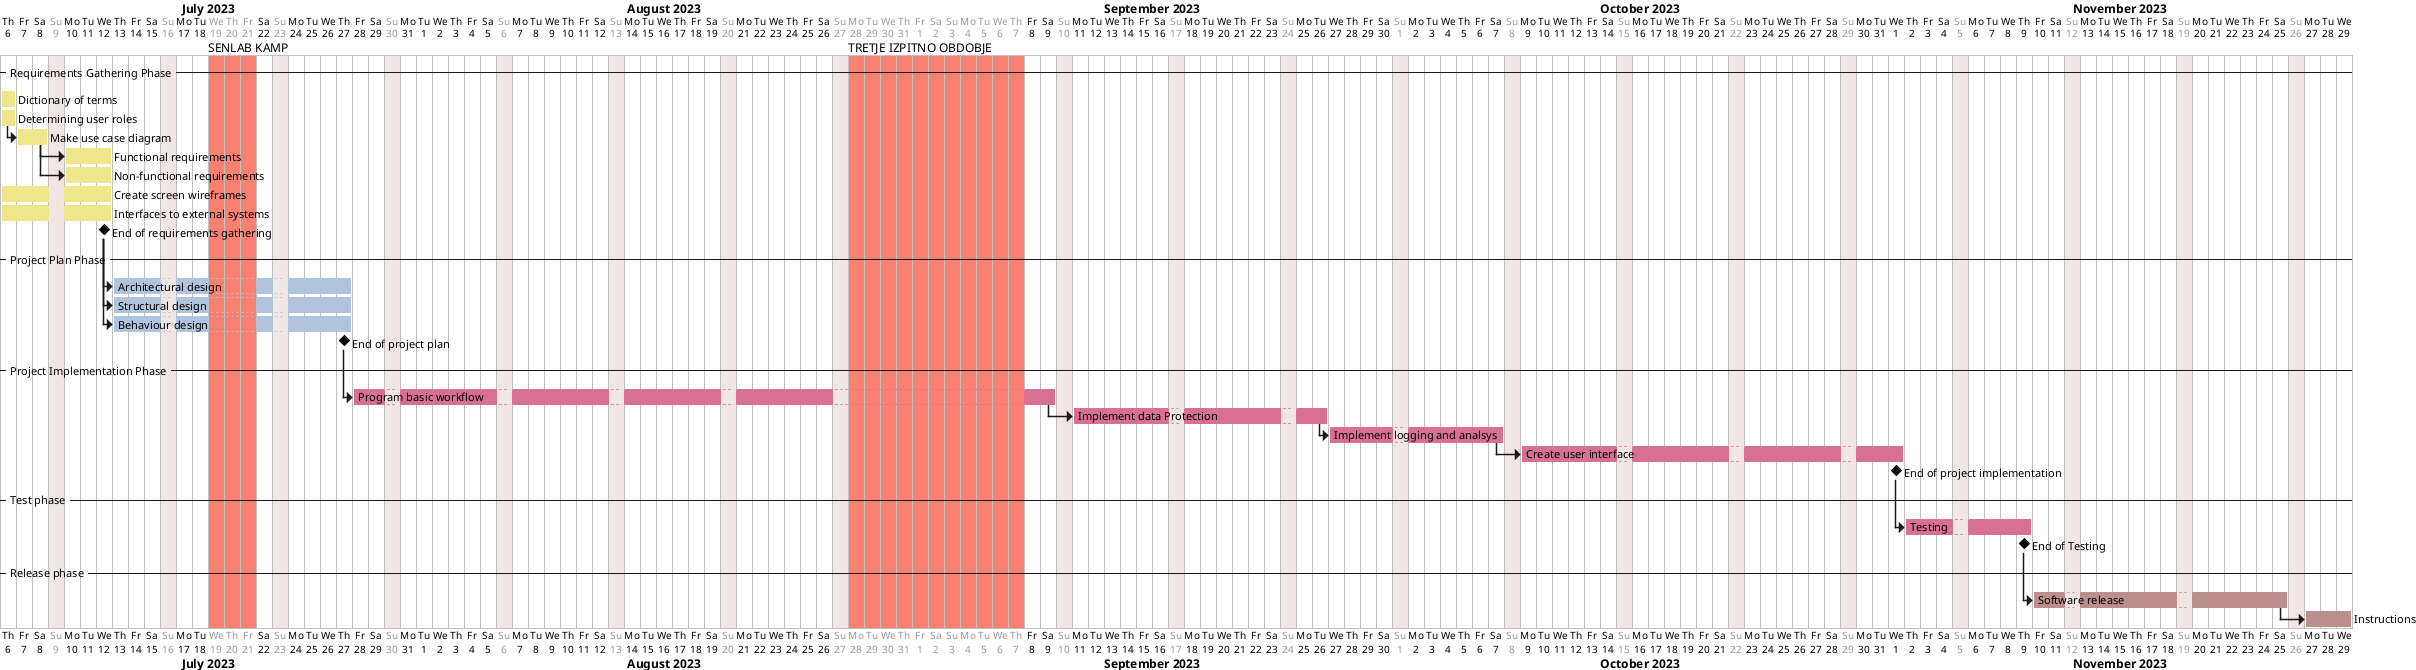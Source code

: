 @startgantt
sundays are closed
Project starts 2023-07-06
2023-08-28 to 2023-09-07 are named [TRETJE IZPITNO OBDOBJE] and are closed and are colored in salmon
2023-07-19 to 2023-07-21 are named [SENLAB KAMP] and are closed and are colored in salmon

-- Requirements Gathering Phase --
[Dictionary of terms] starts 2023-07-06 and ends 2023-07-06 and is colored in Khaki
[Determining user roles] starts 2023-07-06 and ends 2023-07-06 and is colored in Khaki
[Make use case diagram] starts at [Determining user roles]'s end and ends 2023-07-08 and is colored in Khaki
[Functional requirements] starts at [Make use case diagram]'s end and ends 2023-07-12 and is colored in Khaki
[Non-functional requirements] starts at [Make use case diagram]'s end and ends 2023-07-12 and is colored in Khaki
[Create screen wireframes] starts at 2023-07-06 and ends 2023-07-12 and is colored in Khaki
[Interfaces to external systems] starts at 2023-07-06 and ends 2023-07-12 and is colored in Khaki
[End of requirements gathering] happens at [Interfaces to external systems]'s end

-- Project Plan Phase --
[Architectural design] starts at [End of requirements gathering]'s end and lasts 10 days and is colored in LightSteelBlue
[Structural design] starts at [End of requirements gathering]'s end and lasts 10 days and is colored in LightSteelBlue
[Behaviour design] starts at [End of requirements gathering]'s end and lasts 10 days and is colored in LightSteelBlue
[End of project plan] happens at [Behaviour design]'s end

-- Project Implementation Phase --
[Program basic workflow] starts at [End of project plan]'s end and lasts 28 days and is colored in PaleVioletRed
[Implement data Protection] starts at [Program basic workflow]'s end and lasts 14 days and is colored in PaleVioletRed
[Implement logging and analsys] starts at [Implement data Protection]'s end and lasts 10 days and is colored in PaleVioletRed
[Create user interface] starts at [Implement logging and analsys]'s end and lasts 21 days and is colored in PaleVioletRed
[End of project implementation] happens at [Create user interface]'s end

-- Test phase --
[Testing] starts at [End of project implementation]'s end and lasts 7 days and is colored in PaleVioletRed
[End of Testing] happens at [Testing]'s end

-- Release phase --
[Software release] starts at [End of Testing]'s end and lasts 14 days and is colored in RosyBrown
[Instructions] starts at [Software release]'s end and lasts 3 days and is colored in RosyBrown

@endgantt